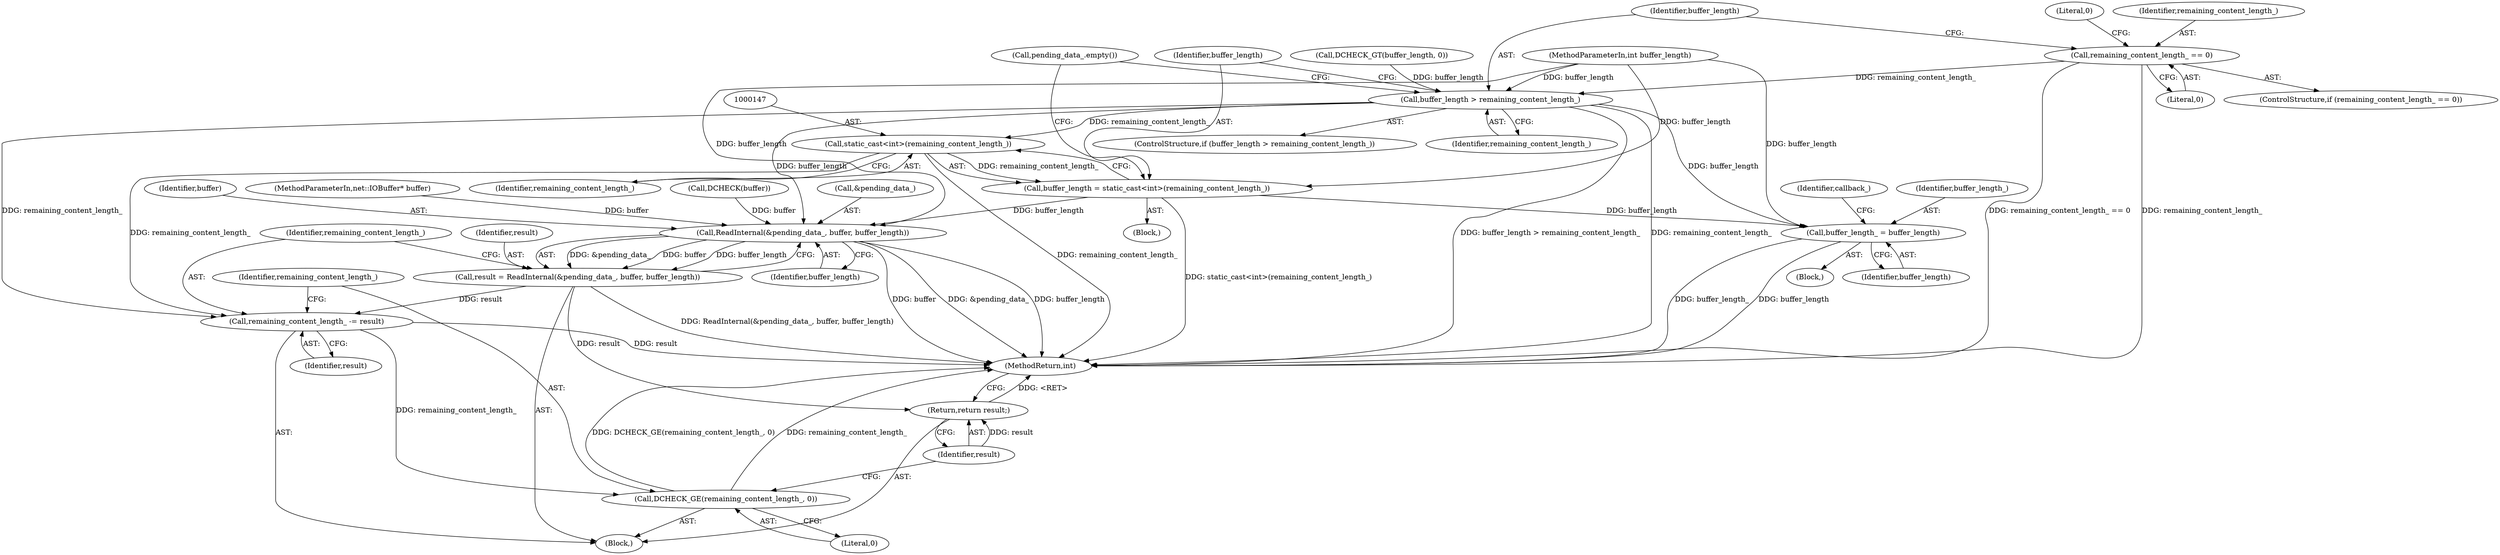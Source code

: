 digraph "0_Chrome_57fb5393bf051c590769c9b5723d5a9f4090a4cc_2@API" {
"1000133" [label="(Call,remaining_content_length_ == 0)"];
"1000140" [label="(Call,buffer_length > remaining_content_length_)"];
"1000146" [label="(Call,static_cast<int>(remaining_content_length_))"];
"1000144" [label="(Call,buffer_length = static_cast<int>(remaining_content_length_))"];
"1000155" [label="(Call,buffer_length_ = buffer_length)"];
"1000166" [label="(Call,ReadInternal(&pending_data_, buffer, buffer_length))"];
"1000164" [label="(Call,result = ReadInternal(&pending_data_, buffer, buffer_length))"];
"1000171" [label="(Call,remaining_content_length_ -= result)"];
"1000174" [label="(Call,DCHECK_GE(remaining_content_length_, 0))"];
"1000177" [label="(Return,return result;)"];
"1000103" [label="(MethodParameterIn,int buffer_length)"];
"1000171" [label="(Call,remaining_content_length_ -= result)"];
"1000134" [label="(Identifier,remaining_content_length_)"];
"1000140" [label="(Call,buffer_length > remaining_content_length_)"];
"1000119" [label="(Call,DCHECK_GT(buffer_length, 0))"];
"1000148" [label="(Identifier,remaining_content_length_)"];
"1000135" [label="(Literal,0)"];
"1000167" [label="(Call,&pending_data_)"];
"1000141" [label="(Identifier,buffer_length)"];
"1000143" [label="(Block,)"];
"1000155" [label="(Call,buffer_length_ = buffer_length)"];
"1000165" [label="(Identifier,result)"];
"1000172" [label="(Identifier,remaining_content_length_)"];
"1000174" [label="(Call,DCHECK_GE(remaining_content_length_, 0))"];
"1000170" [label="(Identifier,buffer_length)"];
"1000166" [label="(Call,ReadInternal(&pending_data_, buffer, buffer_length))"];
"1000146" [label="(Call,static_cast<int>(remaining_content_length_))"];
"1000179" [label="(MethodReturn,int)"];
"1000144" [label="(Call,buffer_length = static_cast<int>(remaining_content_length_))"];
"1000177" [label="(Return,return result;)"];
"1000159" [label="(Identifier,callback_)"];
"1000173" [label="(Identifier,result)"];
"1000164" [label="(Call,result = ReadInternal(&pending_data_, buffer, buffer_length))"];
"1000176" [label="(Literal,0)"];
"1000157" [label="(Identifier,buffer_length)"];
"1000138" [label="(Literal,0)"];
"1000145" [label="(Identifier,buffer_length)"];
"1000169" [label="(Identifier,buffer)"];
"1000178" [label="(Identifier,result)"];
"1000139" [label="(ControlStructure,if (buffer_length > remaining_content_length_))"];
"1000132" [label="(ControlStructure,if (remaining_content_length_ == 0))"];
"1000156" [label="(Identifier,buffer_length_)"];
"1000102" [label="(MethodParameterIn,net::IOBuffer* buffer)"];
"1000175" [label="(Identifier,remaining_content_length_)"];
"1000133" [label="(Call,remaining_content_length_ == 0)"];
"1000142" [label="(Identifier,remaining_content_length_)"];
"1000117" [label="(Call,DCHECK(buffer))"];
"1000105" [label="(Block,)"];
"1000151" [label="(Block,)"];
"1000150" [label="(Call,pending_data_.empty())"];
"1000133" -> "1000132"  [label="AST: "];
"1000133" -> "1000135"  [label="CFG: "];
"1000134" -> "1000133"  [label="AST: "];
"1000135" -> "1000133"  [label="AST: "];
"1000138" -> "1000133"  [label="CFG: "];
"1000141" -> "1000133"  [label="CFG: "];
"1000133" -> "1000179"  [label="DDG: remaining_content_length_"];
"1000133" -> "1000179"  [label="DDG: remaining_content_length_ == 0"];
"1000133" -> "1000140"  [label="DDG: remaining_content_length_"];
"1000140" -> "1000139"  [label="AST: "];
"1000140" -> "1000142"  [label="CFG: "];
"1000141" -> "1000140"  [label="AST: "];
"1000142" -> "1000140"  [label="AST: "];
"1000145" -> "1000140"  [label="CFG: "];
"1000150" -> "1000140"  [label="CFG: "];
"1000140" -> "1000179"  [label="DDG: remaining_content_length_"];
"1000140" -> "1000179"  [label="DDG: buffer_length > remaining_content_length_"];
"1000119" -> "1000140"  [label="DDG: buffer_length"];
"1000103" -> "1000140"  [label="DDG: buffer_length"];
"1000140" -> "1000146"  [label="DDG: remaining_content_length_"];
"1000140" -> "1000155"  [label="DDG: buffer_length"];
"1000140" -> "1000166"  [label="DDG: buffer_length"];
"1000140" -> "1000171"  [label="DDG: remaining_content_length_"];
"1000146" -> "1000144"  [label="AST: "];
"1000146" -> "1000148"  [label="CFG: "];
"1000147" -> "1000146"  [label="AST: "];
"1000148" -> "1000146"  [label="AST: "];
"1000144" -> "1000146"  [label="CFG: "];
"1000146" -> "1000179"  [label="DDG: remaining_content_length_"];
"1000146" -> "1000144"  [label="DDG: remaining_content_length_"];
"1000146" -> "1000171"  [label="DDG: remaining_content_length_"];
"1000144" -> "1000143"  [label="AST: "];
"1000145" -> "1000144"  [label="AST: "];
"1000150" -> "1000144"  [label="CFG: "];
"1000144" -> "1000179"  [label="DDG: static_cast<int>(remaining_content_length_)"];
"1000103" -> "1000144"  [label="DDG: buffer_length"];
"1000144" -> "1000155"  [label="DDG: buffer_length"];
"1000144" -> "1000166"  [label="DDG: buffer_length"];
"1000155" -> "1000151"  [label="AST: "];
"1000155" -> "1000157"  [label="CFG: "];
"1000156" -> "1000155"  [label="AST: "];
"1000157" -> "1000155"  [label="AST: "];
"1000159" -> "1000155"  [label="CFG: "];
"1000155" -> "1000179"  [label="DDG: buffer_length"];
"1000155" -> "1000179"  [label="DDG: buffer_length_"];
"1000103" -> "1000155"  [label="DDG: buffer_length"];
"1000166" -> "1000164"  [label="AST: "];
"1000166" -> "1000170"  [label="CFG: "];
"1000167" -> "1000166"  [label="AST: "];
"1000169" -> "1000166"  [label="AST: "];
"1000170" -> "1000166"  [label="AST: "];
"1000164" -> "1000166"  [label="CFG: "];
"1000166" -> "1000179"  [label="DDG: buffer"];
"1000166" -> "1000179"  [label="DDG: &pending_data_"];
"1000166" -> "1000179"  [label="DDG: buffer_length"];
"1000166" -> "1000164"  [label="DDG: &pending_data_"];
"1000166" -> "1000164"  [label="DDG: buffer"];
"1000166" -> "1000164"  [label="DDG: buffer_length"];
"1000117" -> "1000166"  [label="DDG: buffer"];
"1000102" -> "1000166"  [label="DDG: buffer"];
"1000103" -> "1000166"  [label="DDG: buffer_length"];
"1000164" -> "1000105"  [label="AST: "];
"1000165" -> "1000164"  [label="AST: "];
"1000172" -> "1000164"  [label="CFG: "];
"1000164" -> "1000179"  [label="DDG: ReadInternal(&pending_data_, buffer, buffer_length)"];
"1000164" -> "1000171"  [label="DDG: result"];
"1000164" -> "1000177"  [label="DDG: result"];
"1000171" -> "1000105"  [label="AST: "];
"1000171" -> "1000173"  [label="CFG: "];
"1000172" -> "1000171"  [label="AST: "];
"1000173" -> "1000171"  [label="AST: "];
"1000175" -> "1000171"  [label="CFG: "];
"1000171" -> "1000179"  [label="DDG: result"];
"1000171" -> "1000174"  [label="DDG: remaining_content_length_"];
"1000174" -> "1000105"  [label="AST: "];
"1000174" -> "1000176"  [label="CFG: "];
"1000175" -> "1000174"  [label="AST: "];
"1000176" -> "1000174"  [label="AST: "];
"1000178" -> "1000174"  [label="CFG: "];
"1000174" -> "1000179"  [label="DDG: DCHECK_GE(remaining_content_length_, 0)"];
"1000174" -> "1000179"  [label="DDG: remaining_content_length_"];
"1000177" -> "1000105"  [label="AST: "];
"1000177" -> "1000178"  [label="CFG: "];
"1000178" -> "1000177"  [label="AST: "];
"1000179" -> "1000177"  [label="CFG: "];
"1000177" -> "1000179"  [label="DDG: <RET>"];
"1000178" -> "1000177"  [label="DDG: result"];
}
